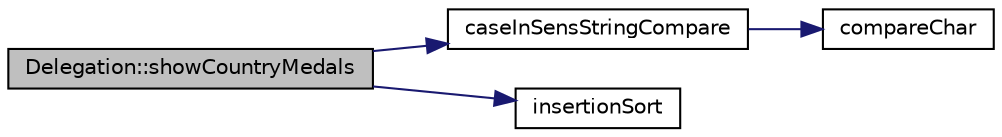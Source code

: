 digraph "Delegation::showCountryMedals"
{
 // LATEX_PDF_SIZE
  edge [fontname="Helvetica",fontsize="10",labelfontname="Helvetica",labelfontsize="10"];
  node [fontname="Helvetica",fontsize="10",shape=record];
  rankdir="LR";
  Node1 [label="Delegation::showCountryMedals",height=0.2,width=0.4,color="black", fillcolor="grey75", style="filled", fontcolor="black",tooltip=" "];
  Node1 -> Node2 [color="midnightblue",fontsize="10",style="solid",fontname="Helvetica"];
  Node2 [label="caseInSensStringCompare",height=0.2,width=0.4,color="black", fillcolor="white", style="filled",URL="$auxiliar_8cpp.html#a4890a645331544526f84c3ad8c9f2511",tooltip=" "];
  Node2 -> Node3 [color="midnightblue",fontsize="10",style="solid",fontname="Helvetica"];
  Node3 [label="compareChar",height=0.2,width=0.4,color="black", fillcolor="white", style="filled",URL="$auxiliar_8cpp.html#adcc77be036737d8d11d61efd5e4c5310",tooltip=" "];
  Node1 -> Node4 [color="midnightblue",fontsize="10",style="solid",fontname="Helvetica"];
  Node4 [label="insertionSort",height=0.2,width=0.4,color="black", fillcolor="white", style="filled",URL="$auxiliar_8h.html#a2d750432a373f9dab8039bef160b71a0",tooltip=" "];
}
